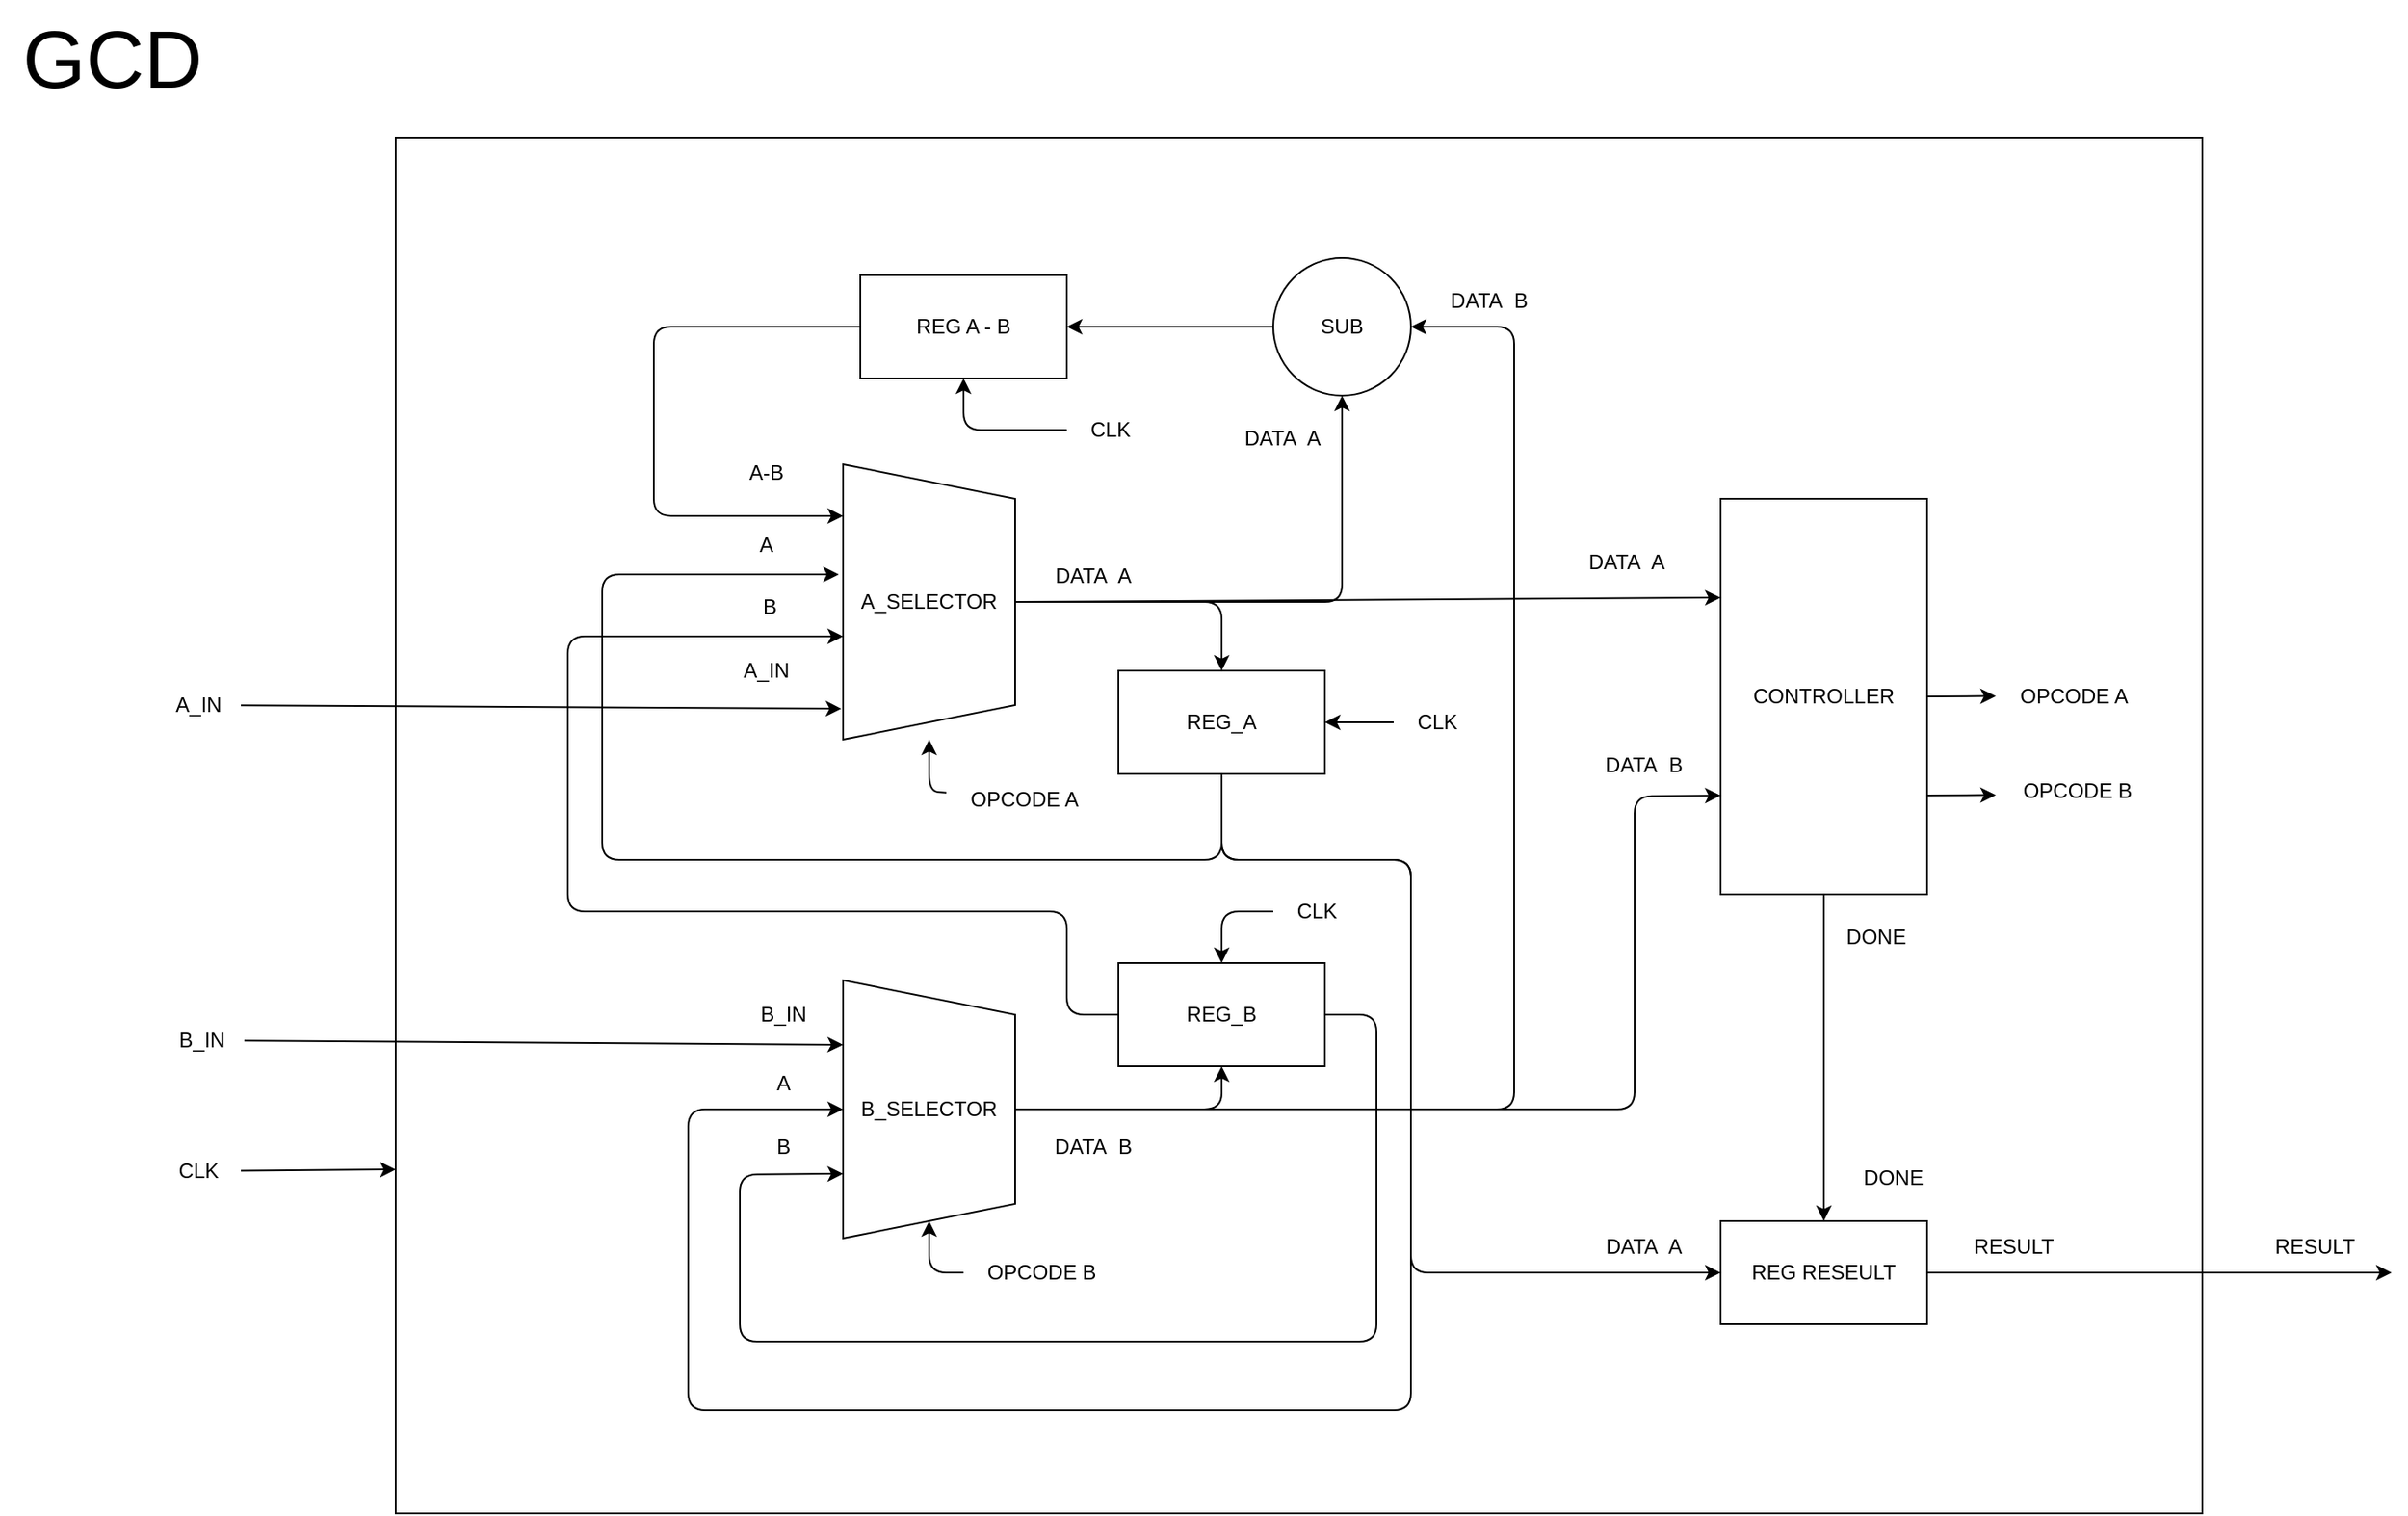 <mxfile>
    <diagram id="bZa9XlomjkHtPiBs86N2" name="Page-1">
        <mxGraphModel dx="1669" dy="1176" grid="1" gridSize="10" guides="1" tooltips="1" connect="1" arrows="1" fold="1" page="1" pageScale="1" pageWidth="1700" pageHeight="1000" math="0" shadow="0">
            <root>
                <mxCell id="0"/>
                <mxCell id="1" parent="0"/>
                <mxCell id="68" value="&lt;font style=&quot;font-size: 47px;&quot;&gt;GCD&lt;/font&gt;" style="text;html=1;align=center;verticalAlign=middle;resizable=0;points=[];autosize=1;strokeColor=none;fillColor=none;" vertex="1" parent="1">
                    <mxGeometry x="120" y="60" width="130" height="70" as="geometry"/>
                </mxCell>
                <mxCell id="85" value="" style="group" vertex="1" connectable="0" parent="1">
                    <mxGeometry x="210" y="140" width="1300" height="800" as="geometry"/>
                </mxCell>
                <mxCell id="84" value="" style="rounded=0;whiteSpace=wrap;html=1;fontSize=47;" vertex="1" parent="85">
                    <mxGeometry x="140" width="1050" height="800" as="geometry"/>
                </mxCell>
                <mxCell id="41" style="edgeStyle=none;html=1;entryX=0;entryY=0.75;entryDx=0;entryDy=0;" edge="1" parent="85" source="49" target="84">
                    <mxGeometry relative="1" as="geometry">
                        <mxPoint x="130" y="612.5" as="targetPoint"/>
                        <mxPoint x="20" y="612" as="sourcePoint"/>
                    </mxGeometry>
                </mxCell>
                <mxCell id="2" value="A_SELECTOR" style="shape=trapezoid;perimeter=trapezoidPerimeter;whiteSpace=wrap;html=1;fixedSize=1;flipH=1;flipV=1;direction=north;points=[[0,0,0,0,0],[0,0.2,0,0,0],[0,0.25,0,0,0],[0,0.4,0,0,0],[0,0.5,0,0,0],[0,0.6,0,0,0],[0,0.75,0,0,0],[0,0.8,0,0,0],[0,1,0,0,0],[0.27,0.03,0,0,0],[0.27,0.97,0,0,0],[0.5,0.06,0,0,0],[0.5,0.94,0,0,0],[0.71,0.09,0,0,0],[0.71,0.91,0,0,0],[0.89,0.11,0,0,0],[0.89,0.89,0,0,0],[1,0.25,0,0,0],[1,0.5,0,0,0],[1,0.75,0,0,0]];" vertex="1" parent="85">
                    <mxGeometry x="400" y="190" width="100" height="160" as="geometry"/>
                </mxCell>
                <mxCell id="3" value="B_SELECTOR" style="shape=trapezoid;perimeter=trapezoidPerimeter;whiteSpace=wrap;html=1;fixedSize=1;flipH=1;flipV=1;direction=north;" vertex="1" parent="85">
                    <mxGeometry x="400" y="490" width="100" height="150" as="geometry"/>
                </mxCell>
                <mxCell id="22" style="edgeStyle=none;html=1;exitX=0.5;exitY=1;exitDx=0;exitDy=0;entryX=0.5;entryY=0;entryDx=0;entryDy=0;" edge="1" parent="85" source="4" target="3">
                    <mxGeometry relative="1" as="geometry">
                        <Array as="points">
                            <mxPoint x="620" y="420"/>
                            <mxPoint x="730" y="420"/>
                            <mxPoint x="730" y="740"/>
                            <mxPoint x="310" y="740"/>
                            <mxPoint x="310" y="565"/>
                        </Array>
                    </mxGeometry>
                </mxCell>
                <mxCell id="28" style="edgeStyle=none;html=1;exitX=0.5;exitY=1;exitDx=0;exitDy=0;entryX=0.4;entryY=1.025;entryDx=0;entryDy=0;entryPerimeter=0;" edge="1" parent="85" source="4" target="2">
                    <mxGeometry relative="1" as="geometry">
                        <Array as="points">
                            <mxPoint x="620" y="420"/>
                            <mxPoint x="260" y="420"/>
                            <mxPoint x="260" y="254"/>
                        </Array>
                    </mxGeometry>
                </mxCell>
                <mxCell id="4" value="REG_A" style="rounded=0;whiteSpace=wrap;html=1;flipH=1;flipV=1;" vertex="1" parent="85">
                    <mxGeometry x="560" y="310" width="120" height="60" as="geometry"/>
                </mxCell>
                <mxCell id="8" style="edgeStyle=none;html=1;exitX=0.5;exitY=1;exitDx=0;exitDy=0;entryX=0.5;entryY=0;entryDx=0;entryDy=0;" edge="1" parent="85" source="2" target="4">
                    <mxGeometry relative="1" as="geometry">
                        <Array as="points">
                            <mxPoint x="620" y="270"/>
                        </Array>
                    </mxGeometry>
                </mxCell>
                <mxCell id="24" style="edgeStyle=none;html=1;exitX=1;exitY=0.5;exitDx=0;exitDy=0;entryX=0.25;entryY=0;entryDx=0;entryDy=0;" edge="1" parent="85" source="6" target="3">
                    <mxGeometry relative="1" as="geometry">
                        <Array as="points">
                            <mxPoint x="710" y="510"/>
                            <mxPoint x="710" y="700"/>
                            <mxPoint x="340" y="700"/>
                            <mxPoint x="340" y="603"/>
                        </Array>
                    </mxGeometry>
                </mxCell>
                <mxCell id="27" style="edgeStyle=none;html=1;exitX=0;exitY=0.5;exitDx=0;exitDy=0;entryX=0.625;entryY=1;entryDx=0;entryDy=0;entryPerimeter=0;" edge="1" parent="85" source="6" target="2">
                    <mxGeometry relative="1" as="geometry">
                        <Array as="points">
                            <mxPoint x="530" y="510"/>
                            <mxPoint x="530" y="450"/>
                            <mxPoint x="240" y="450"/>
                            <mxPoint x="240" y="290"/>
                            <mxPoint x="290" y="290"/>
                        </Array>
                    </mxGeometry>
                </mxCell>
                <mxCell id="6" value="REG_B" style="rounded=0;whiteSpace=wrap;html=1;" vertex="1" parent="85">
                    <mxGeometry x="560" y="480" width="120" height="60" as="geometry"/>
                </mxCell>
                <mxCell id="7" style="edgeStyle=none;html=1;exitX=0.5;exitY=1;exitDx=0;exitDy=0;entryX=0.5;entryY=1;entryDx=0;entryDy=0;" edge="1" parent="85" source="3" target="6">
                    <mxGeometry relative="1" as="geometry">
                        <Array as="points">
                            <mxPoint x="620" y="565"/>
                        </Array>
                    </mxGeometry>
                </mxCell>
                <mxCell id="29" style="edgeStyle=none;html=1;exitX=0;exitY=0.5;exitDx=0;exitDy=0;" edge="1" parent="85" source="9">
                    <mxGeometry relative="1" as="geometry">
                        <mxPoint x="400" y="220" as="targetPoint"/>
                        <Array as="points">
                            <mxPoint x="290" y="110"/>
                            <mxPoint x="290" y="220"/>
                        </Array>
                    </mxGeometry>
                </mxCell>
                <mxCell id="9" value="REG A - B" style="rounded=0;whiteSpace=wrap;html=1;flipH=1;flipV=1;" vertex="1" parent="85">
                    <mxGeometry x="410" y="80" width="120" height="60" as="geometry"/>
                </mxCell>
                <mxCell id="13" style="edgeStyle=none;html=1;exitX=0;exitY=0.5;exitDx=0;exitDy=0;entryX=1;entryY=0.5;entryDx=0;entryDy=0;" edge="1" parent="85" source="12" target="9">
                    <mxGeometry relative="1" as="geometry"/>
                </mxCell>
                <mxCell id="12" value="SUB" style="ellipse;whiteSpace=wrap;html=1;aspect=fixed;" vertex="1" parent="85">
                    <mxGeometry x="650" y="70" width="80" height="80" as="geometry"/>
                </mxCell>
                <mxCell id="14" style="edgeStyle=none;html=1;exitX=0.5;exitY=1;exitDx=0;exitDy=0;entryX=0.5;entryY=1;entryDx=0;entryDy=0;" edge="1" parent="85" source="2" target="12">
                    <mxGeometry relative="1" as="geometry">
                        <Array as="points">
                            <mxPoint x="690" y="270"/>
                        </Array>
                    </mxGeometry>
                </mxCell>
                <mxCell id="15" style="edgeStyle=none;html=1;exitX=0.5;exitY=1;exitDx=0;exitDy=0;entryX=1;entryY=0.5;entryDx=0;entryDy=0;" edge="1" parent="85" source="3" target="12">
                    <mxGeometry relative="1" as="geometry">
                        <Array as="points">
                            <mxPoint x="790" y="565"/>
                            <mxPoint x="790" y="110"/>
                        </Array>
                    </mxGeometry>
                </mxCell>
                <mxCell id="37" style="edgeStyle=none;html=1;exitX=1;exitY=0.75;exitDx=0;exitDy=0;" edge="1" parent="85" source="18">
                    <mxGeometry relative="1" as="geometry">
                        <mxPoint x="1070" y="382.25" as="targetPoint"/>
                    </mxGeometry>
                </mxCell>
                <mxCell id="38" style="edgeStyle=none;html=1;exitX=1;exitY=0.5;exitDx=0;exitDy=0;" edge="1" parent="85" source="18">
                    <mxGeometry relative="1" as="geometry">
                        <mxPoint x="1070" y="324.75" as="targetPoint"/>
                    </mxGeometry>
                </mxCell>
                <mxCell id="18" value="CONTROLLER" style="rounded=0;whiteSpace=wrap;html=1;" vertex="1" parent="85">
                    <mxGeometry x="910" y="210" width="120" height="230" as="geometry"/>
                </mxCell>
                <mxCell id="19" style="edgeStyle=none;html=1;exitX=0.5;exitY=1;exitDx=0;exitDy=0;entryX=0;entryY=0.25;entryDx=0;entryDy=0;" edge="1" parent="85" source="2" target="18">
                    <mxGeometry relative="1" as="geometry"/>
                </mxCell>
                <mxCell id="20" style="edgeStyle=none;html=1;entryX=0;entryY=0.75;entryDx=0;entryDy=0;" edge="1" parent="85" source="3" target="18">
                    <mxGeometry relative="1" as="geometry">
                        <Array as="points">
                            <mxPoint x="860" y="565"/>
                            <mxPoint x="860" y="383"/>
                        </Array>
                    </mxGeometry>
                </mxCell>
                <mxCell id="40" style="edgeStyle=none;html=1;exitX=1;exitY=0.5;exitDx=0;exitDy=0;" edge="1" parent="85" source="34">
                    <mxGeometry relative="1" as="geometry">
                        <mxPoint x="1300" y="660" as="targetPoint"/>
                    </mxGeometry>
                </mxCell>
                <mxCell id="34" value="REG RESEULT" style="rounded=0;whiteSpace=wrap;html=1;" vertex="1" parent="85">
                    <mxGeometry x="910" y="630" width="120" height="60" as="geometry"/>
                </mxCell>
                <mxCell id="35" style="edgeStyle=none;html=1;exitX=0.5;exitY=1;exitDx=0;exitDy=0;entryX=0;entryY=0.5;entryDx=0;entryDy=0;" edge="1" parent="85" source="4" target="34">
                    <mxGeometry relative="1" as="geometry">
                        <Array as="points">
                            <mxPoint x="620" y="420"/>
                            <mxPoint x="730" y="420"/>
                            <mxPoint x="730" y="660"/>
                        </Array>
                    </mxGeometry>
                </mxCell>
                <mxCell id="36" style="edgeStyle=none;html=1;exitX=0.5;exitY=1;exitDx=0;exitDy=0;entryX=0.5;entryY=0;entryDx=0;entryDy=0;" edge="1" parent="85" source="18" target="34">
                    <mxGeometry relative="1" as="geometry"/>
                </mxCell>
                <mxCell id="42" value="A_IN" style="text;html=1;align=center;verticalAlign=middle;resizable=0;points=[];autosize=1;strokeColor=none;fillColor=none;" vertex="1" parent="85">
                    <mxGeometry y="315" width="50" height="30" as="geometry"/>
                </mxCell>
                <mxCell id="26" style="edgeStyle=none;html=1;entryX=0.888;entryY=1.01;entryDx=0;entryDy=0;entryPerimeter=0;" edge="1" parent="85" source="42" target="2">
                    <mxGeometry relative="1" as="geometry">
                        <mxPoint x="30" y="332" as="sourcePoint"/>
                    </mxGeometry>
                </mxCell>
                <mxCell id="43" value="B_IN" style="text;html=1;align=center;verticalAlign=middle;resizable=0;points=[];autosize=1;strokeColor=none;fillColor=none;" vertex="1" parent="85">
                    <mxGeometry x="2" y="510" width="50" height="30" as="geometry"/>
                </mxCell>
                <mxCell id="25" style="edgeStyle=none;html=1;entryX=0.75;entryY=0;entryDx=0;entryDy=0;" edge="1" parent="85" source="43" target="3">
                    <mxGeometry relative="1" as="geometry">
                        <mxPoint x="20" y="528" as="sourcePoint"/>
                    </mxGeometry>
                </mxCell>
                <mxCell id="44" value="A_IN" style="text;html=1;align=center;verticalAlign=middle;resizable=0;points=[];autosize=1;strokeColor=none;fillColor=none;" vertex="1" parent="85">
                    <mxGeometry x="330" y="295" width="50" height="30" as="geometry"/>
                </mxCell>
                <mxCell id="45" value="B_IN" style="text;html=1;align=center;verticalAlign=middle;resizable=0;points=[];autosize=1;strokeColor=none;fillColor=none;" vertex="1" parent="85">
                    <mxGeometry x="340" y="495" width="50" height="30" as="geometry"/>
                </mxCell>
                <mxCell id="46" value="A-B" style="text;html=1;align=center;verticalAlign=middle;resizable=0;points=[];autosize=1;strokeColor=none;fillColor=none;" vertex="1" parent="85">
                    <mxGeometry x="335" y="180" width="40" height="30" as="geometry"/>
                </mxCell>
                <mxCell id="47" value="A" style="text;html=1;align=center;verticalAlign=middle;resizable=0;points=[];autosize=1;strokeColor=none;fillColor=none;" vertex="1" parent="85">
                    <mxGeometry x="340" y="222" width="30" height="30" as="geometry"/>
                </mxCell>
                <mxCell id="48" value="B" style="text;html=1;align=center;verticalAlign=middle;resizable=0;points=[];autosize=1;strokeColor=none;fillColor=none;" vertex="1" parent="85">
                    <mxGeometry x="342" y="258" width="30" height="30" as="geometry"/>
                </mxCell>
                <mxCell id="49" value="CLK" style="text;html=1;align=center;verticalAlign=middle;resizable=0;points=[];autosize=1;strokeColor=none;fillColor=none;" vertex="1" parent="85">
                    <mxGeometry y="586" width="50" height="30" as="geometry"/>
                </mxCell>
                <mxCell id="50" value="A" style="text;html=1;align=center;verticalAlign=middle;resizable=0;points=[];autosize=1;strokeColor=none;fillColor=none;" vertex="1" parent="85">
                    <mxGeometry x="350" y="535" width="30" height="30" as="geometry"/>
                </mxCell>
                <mxCell id="51" value="B" style="text;html=1;align=center;verticalAlign=middle;resizable=0;points=[];autosize=1;strokeColor=none;fillColor=none;" vertex="1" parent="85">
                    <mxGeometry x="350" y="572" width="30" height="30" as="geometry"/>
                </mxCell>
                <mxCell id="52" value="OPCODE B" style="text;html=1;align=center;verticalAlign=middle;resizable=0;points=[];autosize=1;strokeColor=none;fillColor=none;" vertex="1" parent="85">
                    <mxGeometry x="470" y="645" width="90" height="30" as="geometry"/>
                </mxCell>
                <mxCell id="32" style="edgeStyle=none;html=1;entryX=0;entryY=0.5;entryDx=0;entryDy=0;" edge="1" parent="85" source="52" target="3">
                    <mxGeometry relative="1" as="geometry">
                        <mxPoint x="500" y="660" as="sourcePoint"/>
                        <Array as="points">
                            <mxPoint x="450" y="660"/>
                        </Array>
                    </mxGeometry>
                </mxCell>
                <mxCell id="53" value="OPCODE A" style="text;html=1;align=center;verticalAlign=middle;resizable=0;points=[];autosize=1;strokeColor=none;fillColor=none;" vertex="1" parent="85">
                    <mxGeometry x="460" y="370" width="90" height="30" as="geometry"/>
                </mxCell>
                <mxCell id="31" style="edgeStyle=none;html=1;entryX=1;entryY=0.5;entryDx=0;entryDy=0;entryPerimeter=0;" edge="1" parent="85" source="53" target="2">
                    <mxGeometry relative="1" as="geometry">
                        <mxPoint x="490" y="380" as="sourcePoint"/>
                        <Array as="points">
                            <mxPoint x="450" y="380"/>
                        </Array>
                    </mxGeometry>
                </mxCell>
                <mxCell id="54" value="DATA&amp;nbsp; A" style="text;html=1;align=center;verticalAlign=middle;resizable=0;points=[];autosize=1;strokeColor=none;fillColor=none;" vertex="1" parent="85">
                    <mxGeometry x="510" y="240" width="70" height="30" as="geometry"/>
                </mxCell>
                <mxCell id="55" value="DATA&amp;nbsp; B" style="text;html=1;align=center;verticalAlign=middle;resizable=0;points=[];autosize=1;strokeColor=none;fillColor=none;" vertex="1" parent="85">
                    <mxGeometry x="510" y="572" width="70" height="30" as="geometry"/>
                </mxCell>
                <mxCell id="56" value="DATA&amp;nbsp; A" style="text;html=1;align=center;verticalAlign=middle;resizable=0;points=[];autosize=1;strokeColor=none;fillColor=none;" vertex="1" parent="85">
                    <mxGeometry x="820" y="232" width="70" height="30" as="geometry"/>
                </mxCell>
                <mxCell id="57" value="DATA&amp;nbsp; A" style="text;html=1;align=center;verticalAlign=middle;resizable=0;points=[];autosize=1;strokeColor=none;fillColor=none;" vertex="1" parent="85">
                    <mxGeometry x="620" y="160" width="70" height="30" as="geometry"/>
                </mxCell>
                <mxCell id="58" value="DATA&amp;nbsp; B" style="text;html=1;align=center;verticalAlign=middle;resizable=0;points=[];autosize=1;strokeColor=none;fillColor=none;" vertex="1" parent="85">
                    <mxGeometry x="830" y="350" width="70" height="30" as="geometry"/>
                </mxCell>
                <mxCell id="59" value="DATA&amp;nbsp; B" style="text;html=1;align=center;verticalAlign=middle;resizable=0;points=[];autosize=1;strokeColor=none;fillColor=none;" vertex="1" parent="85">
                    <mxGeometry x="740" y="80" width="70" height="30" as="geometry"/>
                </mxCell>
                <mxCell id="60" value="OPCODE A" style="text;html=1;align=center;verticalAlign=middle;resizable=0;points=[];autosize=1;strokeColor=none;fillColor=none;" vertex="1" parent="85">
                    <mxGeometry x="1070" y="310" width="90" height="30" as="geometry"/>
                </mxCell>
                <mxCell id="61" value="OPCODE B" style="text;html=1;align=center;verticalAlign=middle;resizable=0;points=[];autosize=1;strokeColor=none;fillColor=none;" vertex="1" parent="85">
                    <mxGeometry x="1072" y="365" width="90" height="30" as="geometry"/>
                </mxCell>
                <mxCell id="62" value="DATA&amp;nbsp; A" style="text;html=1;align=center;verticalAlign=middle;resizable=0;points=[];autosize=1;strokeColor=none;fillColor=none;" vertex="1" parent="85">
                    <mxGeometry x="830" y="630" width="70" height="30" as="geometry"/>
                </mxCell>
                <mxCell id="63" value="DONE" style="text;html=1;align=center;verticalAlign=middle;resizable=0;points=[];autosize=1;strokeColor=none;fillColor=none;" vertex="1" parent="85">
                    <mxGeometry x="970" y="450" width="60" height="30" as="geometry"/>
                </mxCell>
                <mxCell id="64" value="DONE" style="text;html=1;align=center;verticalAlign=middle;resizable=0;points=[];autosize=1;strokeColor=none;fillColor=none;" vertex="1" parent="85">
                    <mxGeometry x="980" y="590" width="60" height="30" as="geometry"/>
                </mxCell>
                <mxCell id="65" value="RESULT" style="text;html=1;align=center;verticalAlign=middle;resizable=0;points=[];autosize=1;strokeColor=none;fillColor=none;" vertex="1" parent="85">
                    <mxGeometry x="1045" y="630" width="70" height="30" as="geometry"/>
                </mxCell>
                <mxCell id="66" value="RESULT" style="text;html=1;align=center;verticalAlign=middle;resizable=0;points=[];autosize=1;strokeColor=none;fillColor=none;" vertex="1" parent="85">
                    <mxGeometry x="1220" y="630" width="70" height="30" as="geometry"/>
                </mxCell>
                <mxCell id="75" value="CLK" style="text;html=1;align=center;verticalAlign=middle;resizable=0;points=[];autosize=1;strokeColor=none;fillColor=none;" vertex="1" parent="85">
                    <mxGeometry x="530" y="155" width="50" height="30" as="geometry"/>
                </mxCell>
                <mxCell id="33" style="edgeStyle=none;html=1;entryX=0.5;entryY=1;entryDx=0;entryDy=0;" edge="1" parent="85" source="75" target="9">
                    <mxGeometry relative="1" as="geometry">
                        <mxPoint x="520" y="170" as="sourcePoint"/>
                        <Array as="points">
                            <mxPoint x="470" y="170"/>
                        </Array>
                    </mxGeometry>
                </mxCell>
                <mxCell id="77" value="CLK" style="text;html=1;align=center;verticalAlign=middle;resizable=0;points=[];autosize=1;strokeColor=none;fillColor=none;" vertex="1" parent="85">
                    <mxGeometry x="720" y="325" width="50" height="30" as="geometry"/>
                </mxCell>
                <mxCell id="76" style="edgeStyle=none;html=1;fontSize=47;entryX=1;entryY=0.5;entryDx=0;entryDy=0;" edge="1" parent="85" source="77" target="4">
                    <mxGeometry relative="1" as="geometry">
                        <mxPoint x="720" y="340.364" as="sourcePoint"/>
                    </mxGeometry>
                </mxCell>
                <mxCell id="82" value="CLK" style="text;html=1;align=center;verticalAlign=middle;resizable=0;points=[];autosize=1;strokeColor=none;fillColor=none;" vertex="1" parent="85">
                    <mxGeometry x="650" y="435" width="50" height="30" as="geometry"/>
                </mxCell>
                <mxCell id="81" style="edgeStyle=none;html=1;fontSize=47;entryX=0.5;entryY=0;entryDx=0;entryDy=0;" edge="1" parent="85" source="82" target="6">
                    <mxGeometry relative="1" as="geometry">
                        <mxPoint x="650" y="450" as="sourcePoint"/>
                        <Array as="points">
                            <mxPoint x="620" y="450"/>
                        </Array>
                    </mxGeometry>
                </mxCell>
            </root>
        </mxGraphModel>
    </diagram>
</mxfile>